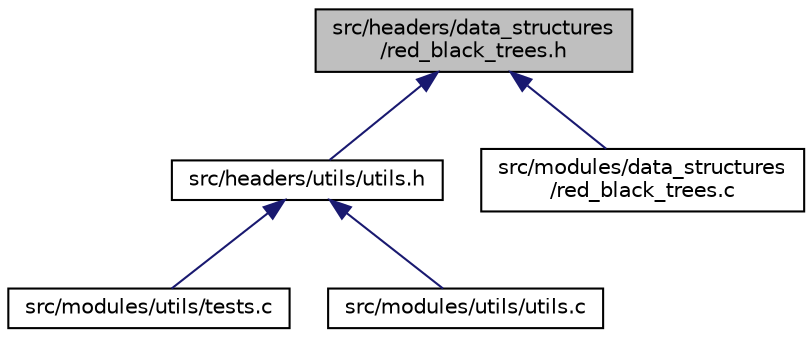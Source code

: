digraph "src/headers/data_structures/red_black_trees.h"
{
 // LATEX_PDF_SIZE
  edge [fontname="Helvetica",fontsize="10",labelfontname="Helvetica",labelfontsize="10"];
  node [fontname="Helvetica",fontsize="10",shape=record];
  Node1 [label="src/headers/data_structures\l/red_black_trees.h",height=0.2,width=0.4,color="black", fillcolor="grey75", style="filled", fontcolor="black",tooltip="Red-Black Trees implementation (header)"];
  Node1 -> Node2 [dir="back",color="midnightblue",fontsize="10",style="solid",fontname="Helvetica"];
  Node2 [label="src/headers/utils/utils.h",height=0.2,width=0.4,color="black", fillcolor="white", style="filled",URL="$utils_8h_source.html",tooltip=" "];
  Node2 -> Node3 [dir="back",color="midnightblue",fontsize="10",style="solid",fontname="Helvetica"];
  Node3 [label="src/modules/utils/tests.c",height=0.2,width=0.4,color="black", fillcolor="white", style="filled",URL="$tests_8c.html",tooltip="Tests necessary to ensure the correct functioning of the algorithms."];
  Node2 -> Node4 [dir="back",color="midnightblue",fontsize="10",style="solid",fontname="Helvetica"];
  Node4 [label="src/modules/utils/utils.c",height=0.2,width=0.4,color="black", fillcolor="white", style="filled",URL="$utils_8c.html",tooltip="Utils functions."];
  Node1 -> Node5 [dir="back",color="midnightblue",fontsize="10",style="solid",fontname="Helvetica"];
  Node5 [label="src/modules/data_structures\l/red_black_trees.c",height=0.2,width=0.4,color="black", fillcolor="white", style="filled",URL="$red__black__trees_8c.html",tooltip="Red-Black Trees implementation."];
}
